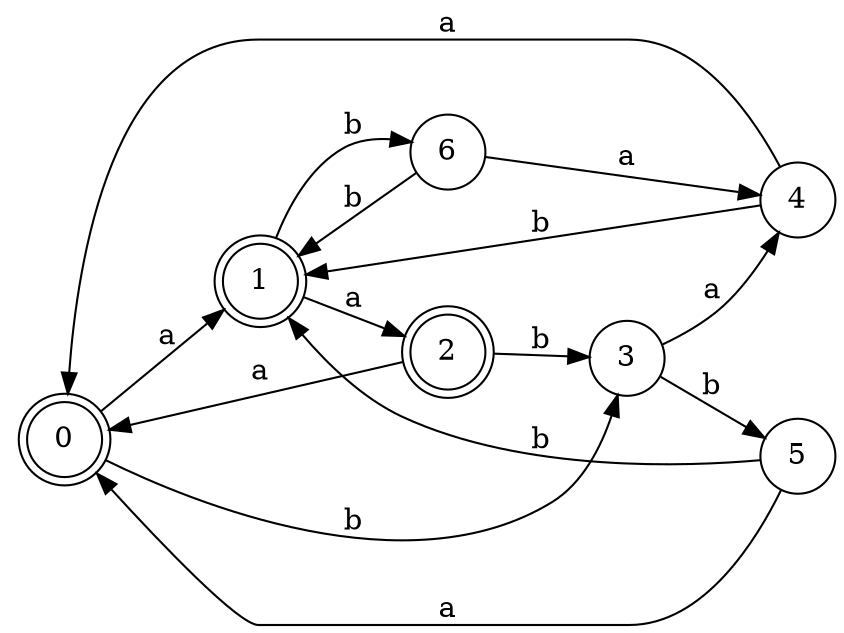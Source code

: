 digraph n6_8 {
__start0 [label="" shape="none"];

rankdir=LR;
size="8,5";

s0 [style="rounded,filled", color="black", fillcolor="white" shape="doublecircle", label="0"];
s1 [style="rounded,filled", color="black", fillcolor="white" shape="doublecircle", label="1"];
s2 [style="rounded,filled", color="black", fillcolor="white" shape="doublecircle", label="2"];
s3 [style="filled", color="black", fillcolor="white" shape="circle", label="3"];
s4 [style="filled", color="black", fillcolor="white" shape="circle", label="4"];
s5 [style="filled", color="black", fillcolor="white" shape="circle", label="5"];
s6 [style="filled", color="black", fillcolor="white" shape="circle", label="6"];
s0 -> s1 [label="a"];
s0 -> s3 [label="b"];
s1 -> s2 [label="a"];
s1 -> s6 [label="b"];
s2 -> s0 [label="a"];
s2 -> s3 [label="b"];
s3 -> s4 [label="a"];
s3 -> s5 [label="b"];
s4 -> s0 [label="a"];
s4 -> s1 [label="b"];
s5 -> s0 [label="a"];
s5 -> s1 [label="b"];
s6 -> s4 [label="a"];
s6 -> s1 [label="b"];

}